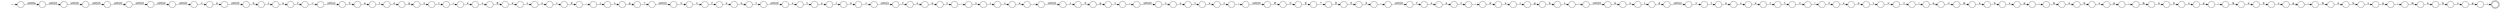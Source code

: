 digraph Automaton {
  rankdir = LR;
  0 [shape=circle,label=""];
  0 -> 89 [label="\u0020"]
  1 [shape=circle,label=""];
  1 -> 9 [label="s"]
  2 [shape=circle,label=""];
  2 -> 130 [label="e"]
  3 [shape=circle,label=""];
  3 -> 39 [label="n"]
  4 [shape=circle,label=""];
  4 -> 99 [label="e"]
  5 [shape=circle,label=""];
  5 -> 54 [label="0"]
  6 [shape=circle,label=""];
  6 -> 147 [label="s"]
  7 [shape=circle,label=""];
  7 -> 98 [label="t"]
  8 [shape=circle,label=""];
  8 -> 156 [label=";"]
  9 [shape=circle,label=""];
  9 -> 8 [label="p"]
  10 [shape=circle,label=""];
  initial [shape=plaintext,label=""];
  initial -> 10
  10 -> 102 [label="\u000a"]
  11 [shape=circle,label=""];
  11 -> 70 [label="b"]
  12 [shape=circle,label=""];
  12 -> 132 [label=">"]
  13 [shape=circle,label=""];
  13 -> 90 [label="\u0020"]
  14 [shape=circle,label=""];
  14 -> 154 [label="n"]
  15 [shape=circle,label=""];
  15 -> 66 [label="l"]
  16 [shape=circle,label=""];
  16 -> 82 [label="\u0022"]
  17 [shape=circle,label=""];
  17 -> 87 [label=">"]
  18 [shape=circle,label=""];
  18 -> 76 [label="d"]
  19 [shape=circle,label=""];
  19 -> 55 [label="s"]
  20 [shape=circle,label=""];
  20 -> 80 [label="r"]
  21 [shape=circle,label=""];
  21 -> 108 [label="c"]
  22 [shape=circle,label=""];
  22 -> 118 [label="\u0020"]
  23 [shape=circle,label=""];
  23 -> 93 [label="0"]
  24 [shape=circle,label=""];
  24 -> 152 [label="&"]
  25 [shape=circle,label=""];
  25 -> 88 [label="o"]
  26 [shape=circle,label=""];
  26 -> 43 [label="t"]
  27 [shape=circle,label=""];
  27 -> 144 [label="n"]
  28 [shape=circle,label=""];
  28 -> 58 [label="o"]
  29 [shape=circle,label=""];
  29 -> 52 [label="w"]
  30 [shape=circle,label=""];
  30 -> 86 [label="r"]
  31 [shape=circle,label=""];
  31 -> 14 [label="&"]
  32 [shape=circle,label=""];
  32 -> 100 [label="j"]
  33 [shape=circle,label=""];
  33 -> 129 [label="f"]
  34 [shape=circle,label=""];
  34 -> 96 [label="\u0020"]
  35 [shape=circle,label=""];
  35 -> 53 [label=">"]
  36 [shape=circle,label=""];
  36 -> 37 [label="f"]
  37 [shape=circle,label=""];
  37 -> 47 [label="="]
  38 [shape=circle,label=""];
  38 -> 111 [label="\u0020"]
  39 [shape=circle,label=""];
  39 -> 85 [label="b"]
  40 [shape=circle,label=""];
  40 -> 140 [label="n"]
  41 [shape=circle,label=""];
  41 -> 38 [label="\u0020"]
  42 [shape=circle,label=""];
  42 -> 153 [label="R"]
  43 [shape=circle,label=""];
  43 -> 103 [label="e"]
  44 [shape=circle,label=""];
  44 -> 42 [label="s"]
  45 [shape=circle,label=""];
  45 -> 136 [label="\u0020"]
  46 [shape=circle,label=""];
  46 -> 137 [label="p"]
  47 [shape=circle,label=""];
  47 -> 150 [label="\u0022"]
  48 [shape=circle,label=""];
  48 -> 126 [label="t"]
  49 [shape=circle,label=""];
  49 -> 122 [label="p"]
  50 [shape=circle,label=""];
  50 -> 143 [label="o"]
  51 [shape=circle,label=""];
  51 -> 50 [label="f"]
  52 [shape=circle,label=""];
  52 -> 60 [label="e"]
  53 [shape=circle,label=""];
  53 -> 124 [label="<"]
  54 [shape=circle,label=""];
  54 -> 34 [label=";"]
  55 [shape=circle,label=""];
  55 -> 104 [label="p"]
  56 [shape=circle,label=""];
  56 -> 40 [label="&"]
  57 [shape=circle,label=""];
  57 -> 18 [label="l"]
  58 [shape=circle,label=""];
  58 -> 115 [label="r"]
  59 [shape=circle,label=""];
  59 -> 61 [label="p"]
  60 [shape=circle,label=""];
  60 -> 145 [label="i"]
  61 [shape=circle,label=""];
  61 -> 139 [label=";"]
  62 [shape=circle,label=""];
  62 -> 97 [label="b"]
  63 [shape=circle,label=""];
  63 -> 148 [label="<"]
  64 [shape=circle,label=""];
  64 -> 91 [label="\u0020"]
  65 [shape=circle,label=""];
  65 -> 36 [label="e"]
  66 [shape=circle,label=""];
  66 -> 151 [label="o"]
  67 [shape=circle,label=""];
  67 -> 141 [label="\u0020"]
  68 [shape=circle,label=""];
  68 -> 138 [label="n"]
  69 [shape=circle,label=""];
  69 -> 41 [label="\u0020"]
  70 [shape=circle,label=""];
  70 -> 59 [label="s"]
  71 [shape=circle,label=""];
  71 -> 5 [label="0"]
  72 [shape=circle,label=""];
  72 -> 62 [label="n"]
  73 [shape=circle,label=""];
  73 -> 158 [label="p"]
  74 [shape=circle,label=""];
  74 -> 125 [label="y"]
  75 [shape=circle,label=""];
  75 -> 117 [label=">"]
  76 [shape=circle,label=""];
  76 -> 12 [label="\u0022"]
  77 [shape=circle,label=""];
  77 -> 48 [label="h"]
  78 [shape=circle,label=""];
  78 -> 26 [label="a"]
  79 [shape=circle,label=""];
  79 -> 4 [label="z"]
  80 [shape=circle,label=""];
  80 -> 113 [label="d"]
  81 [shape=circle,label=""];
  81 -> 71 [label="E"]
  82 [shape=circle,label=""];
  82 -> 25 [label="f"]
  83 [shape=circle,label=""];
  83 -> 114 [label="t"]
  84 [shape=circle,label=""];
  84 -> 75 [label="a"]
  85 [shape=circle,label=""];
  85 -> 46 [label="s"]
  86 [shape=circle,label=""];
  86 -> 63 [label="t"]
  87 [shape=circle,label=""];
  87 -> 51 [label="<"]
  88 [shape=circle,label=""];
  88 -> 7 [label="n"]
  89 [shape=circle,label=""];
  89 -> 101 [label="b"]
  90 [shape=circle,label=""];
  90 -> 23 [label="1"]
  91 [shape=circle,label=""];
  91 -> 131 [label="s"]
  92 [shape=circle,label=""];
  92 -> 44 [label="e"]
  93 [shape=circle,label=""];
  93 -> 83 [label="p"]
  94 [shape=circle,label=""];
  94 -> 128 [label="n"]
  95 [shape=circle,label=""];
  95 -> 22 [label="a"]
  96 [shape=circle,label=""];
  96 -> 119 [label="f"]
  97 [shape=circle,label=""];
  97 -> 49 [label="s"]
  98 [shape=circle,label=""];
  98 -> 6 [label="-"]
  99 [shape=circle,label=""];
  99 -> 13 [label=":"]
  100 [shape=circle,label=""];
  100 -> 73 [label="s"]
  101 [shape=circle,label=""];
  101 -> 57 [label="o"]
  102 [shape=circle,label=""];
  102 -> 67 [label="\u0020"]
  103 [shape=circle,label=""];
  103 -> 28 [label="g"]
  104 [shape=circle,label=""];
  104 -> 56 [label=";"]
  105 [shape=circle,label=""];
  105 -> 1 [label="b"]
  106 [shape=circle,label=""];
  106 -> 30 [label="e"]
  107 [shape=circle,label=""];
  107 -> 81 [label="7"]
  108 [shape=circle,label=""];
  108 -> 15 [label="o"]
  109 [shape=circle,label=""];
  109 -> 123 [label="c"]
  110 [shape=circle,label=""];
  110 -> 146 [label="p"]
  111 [shape=circle,label=""];
  111 -> 135 [label="\u0020"]
  112 [shape=circle,label=""];
  112 -> 155 [label="C"]
  113 [shape=circle,label=""];
  113 -> 32 [label="."]
  114 [shape=circle,label=""];
  114 -> 116 [label=";"]
  115 [shape=circle,label=""];
  115 -> 92 [label="i"]
  116 [shape=circle,label=""];
  116 -> 21 [label="\u0020"]
  117 [shape=circle,label=""];
  117 -> 72 [label="&"]
  118 [shape=circle,label=""];
  118 -> 157 [label="h"]
  119 [shape=circle,label=""];
  119 -> 27 [label="o"]
  120 [shape=circle,label=""];
  120 -> 110 [label="s"]
  121 [shape=circle,label=""];
  121 -> 127 [label="&"]
  122 [shape=circle,label=""];
  122 -> 121 [label=";"]
  123 [shape=circle,label=""];
  123 -> 20 [label="o"]
  124 [shape=circle,label=""];
  124 -> 84 [label="/"]
  125 [shape=circle,label=""];
  125 -> 2 [label="l"]
  126 [shape=circle,label=""];
  126 -> 0 [label=":"]
  127 [shape=circle,label=""];
  127 -> 105 [label="n"]
  128 [shape=circle,label=""];
  128 -> 106 [label="s"]
  129 [shape=circle,label=""];
  129 -> 68 [label="o"]
  130 [shape=circle,label=""];
  130 -> 16 [label="="]
  131 [shape=circle,label=""];
  131 -> 74 [label="t"]
  132 [shape=circle,label=""];
  132 -> 94 [label="I"]
  133 [shape=circle,label=""];
  133 -> 17 [label="\u0022"]
  134 [shape=circle,label=""];
  134 -> 29 [label="-"]
  135 [shape=circle,label=""];
  135 -> 95 [label="<"]
  136 [shape=circle,label=""];
  136 -> 112 [label="#"]
  137 [shape=circle,label=""];
  137 -> 31 [label=";"]
  138 [shape=circle,label=""];
  138 -> 35 [label="t"]
  139 [shape=doublecircle,label=""];
  140 [shape=circle,label=""];
  140 -> 120 [label="b"]
  141 [shape=circle,label=""];
  141 -> 69 [label="\u0020"]
  142 [shape=circle,label=""];
  142 -> 64 [label="t"]
  143 [shape=circle,label=""];
  143 -> 142 [label="n"]
  144 [shape=circle,label=""];
  144 -> 134 [label="t"]
  145 [shape=circle,label=""];
  145 -> 77 [label="g"]
  146 [shape=circle,label=""];
  146 -> 24 [label=";"]
  147 [shape=circle,label=""];
  147 -> 79 [label="i"]
  148 [shape=circle,label=""];
  148 -> 33 [label="/"]
  149 [shape=circle,label=""];
  149 -> 45 [label=":"]
  150 [shape=circle,label=""];
  150 -> 78 [label="C"]
  151 [shape=circle,label=""];
  151 -> 149 [label="r"]
  152 [shape=circle,label=""];
  152 -> 11 [label="n"]
  153 [shape=circle,label=""];
  153 -> 109 [label="e"]
  154 [shape=circle,label=""];
  154 -> 19 [label="b"]
  155 [shape=circle,label=""];
  155 -> 107 [label="E"]
  156 [shape=circle,label=""];
  156 -> 3 [label="&"]
  157 [shape=circle,label=""];
  157 -> 65 [label="r"]
  158 [shape=circle,label=""];
  158 -> 133 [label="?"]
}

